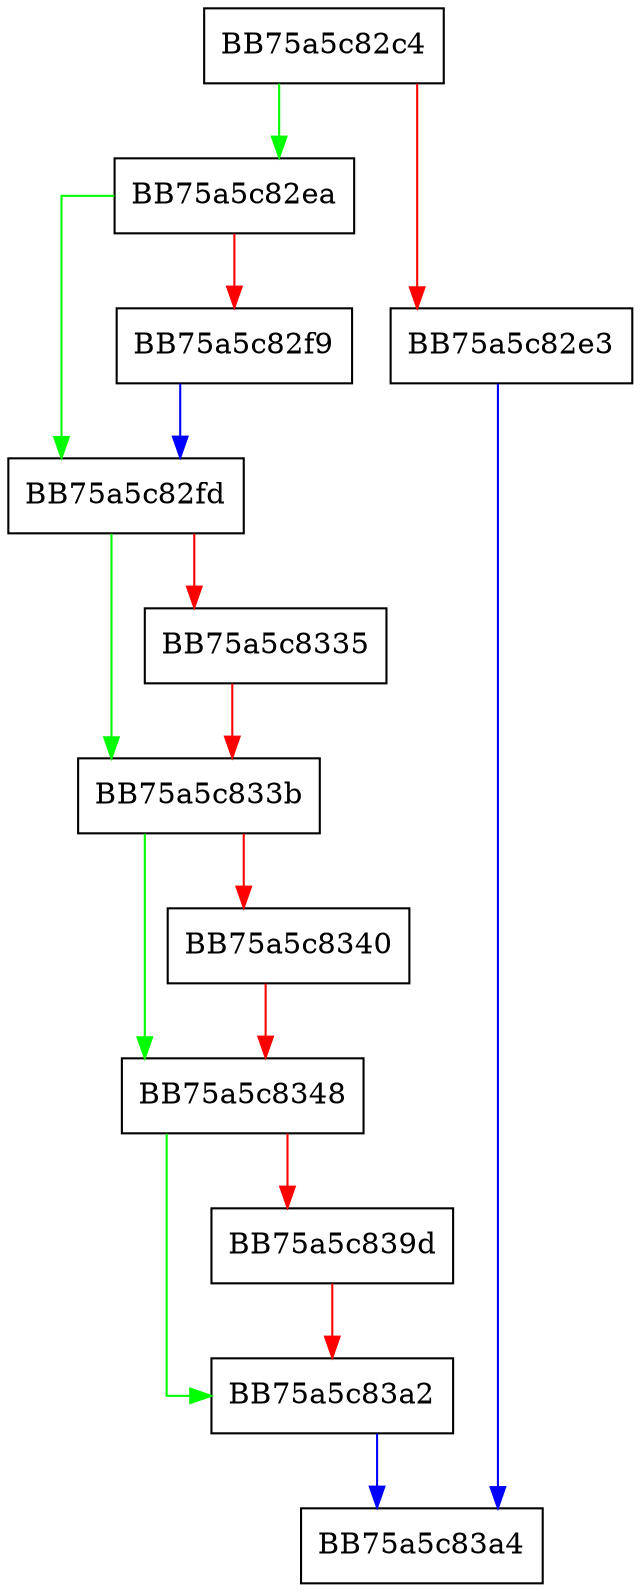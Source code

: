 digraph Sync {
  node [shape="box"];
  graph [splines=ortho];
  BB75a5c82c4 -> BB75a5c82ea [color="green"];
  BB75a5c82c4 -> BB75a5c82e3 [color="red"];
  BB75a5c82e3 -> BB75a5c83a4 [color="blue"];
  BB75a5c82ea -> BB75a5c82fd [color="green"];
  BB75a5c82ea -> BB75a5c82f9 [color="red"];
  BB75a5c82f9 -> BB75a5c82fd [color="blue"];
  BB75a5c82fd -> BB75a5c833b [color="green"];
  BB75a5c82fd -> BB75a5c8335 [color="red"];
  BB75a5c8335 -> BB75a5c833b [color="red"];
  BB75a5c833b -> BB75a5c8348 [color="green"];
  BB75a5c833b -> BB75a5c8340 [color="red"];
  BB75a5c8340 -> BB75a5c8348 [color="red"];
  BB75a5c8348 -> BB75a5c83a2 [color="green"];
  BB75a5c8348 -> BB75a5c839d [color="red"];
  BB75a5c839d -> BB75a5c83a2 [color="red"];
  BB75a5c83a2 -> BB75a5c83a4 [color="blue"];
}